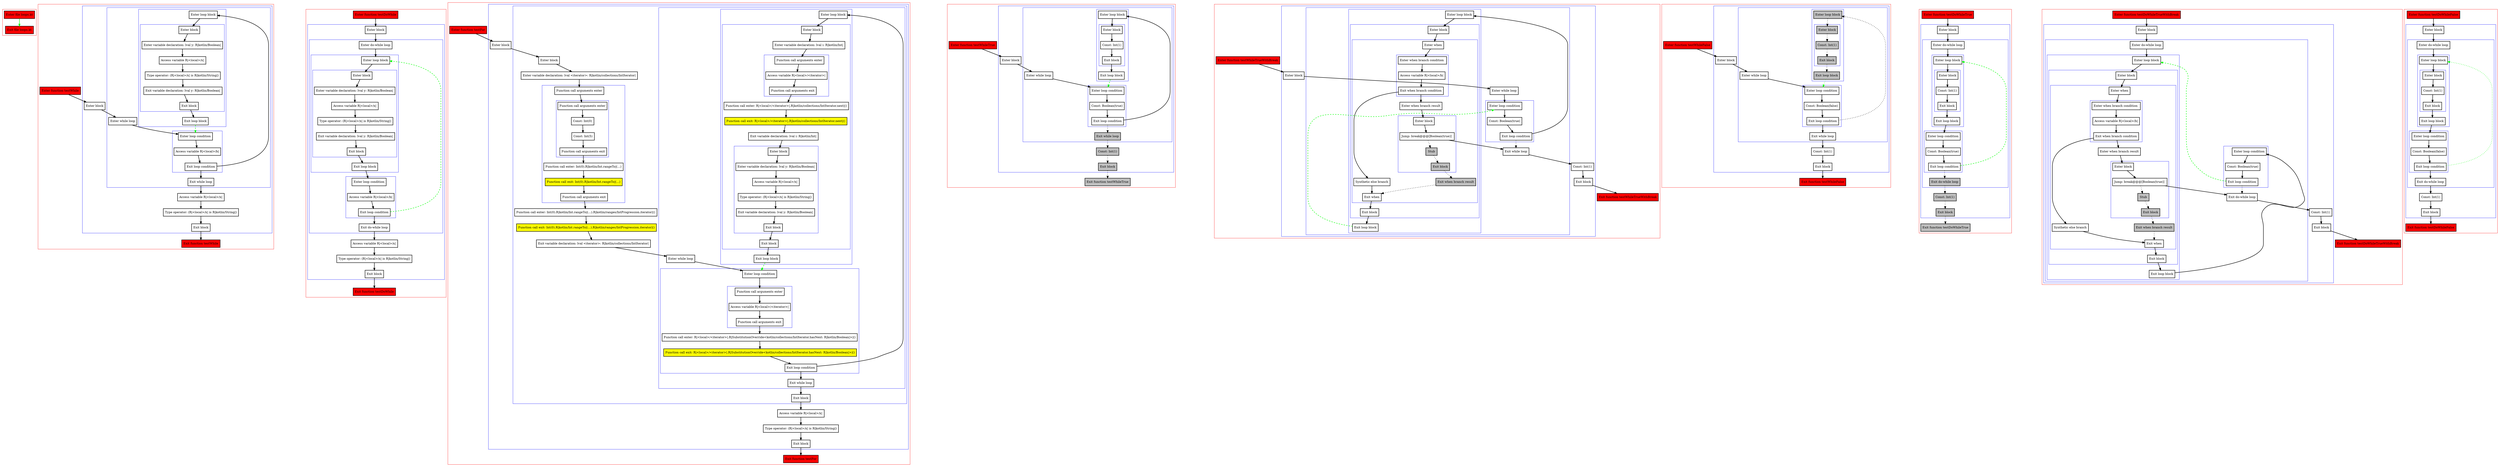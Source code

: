 digraph loops_kt {
    graph [nodesep=3]
    node [shape=box penwidth=2]
    edge [penwidth=2]

    subgraph cluster_0 {
        color=red
        0 [label="Enter file loops.kt" style="filled" fillcolor=red];
        1 [label="Exit file loops.kt" style="filled" fillcolor=red];
    }
    0 -> {1} [color=green];

    subgraph cluster_1 {
        color=red
        2 [label="Enter function testWhile" style="filled" fillcolor=red];
        subgraph cluster_2 {
            color=blue
            3 [label="Enter block"];
            subgraph cluster_3 {
                color=blue
                4 [label="Enter while loop"];
                subgraph cluster_4 {
                    color=blue
                    5 [label="Enter loop condition"];
                    6 [label="Access variable R|<local>/b|"];
                    7 [label="Exit loop condition"];
                }
                subgraph cluster_5 {
                    color=blue
                    8 [label="Enter loop block"];
                    subgraph cluster_6 {
                        color=blue
                        9 [label="Enter block"];
                        10 [label="Enter variable declaration: lval y: R|kotlin/Boolean|"];
                        11 [label="Access variable R|<local>/x|"];
                        12 [label="Type operator: (R|<local>/x| is R|kotlin/String|)"];
                        13 [label="Exit variable declaration: lval y: R|kotlin/Boolean|"];
                        14 [label="Exit block"];
                    }
                    15 [label="Exit loop block"];
                }
                16 [label="Exit while loop"];
            }
            17 [label="Access variable R|<local>/x|"];
            18 [label="Type operator: (R|<local>/x| is R|kotlin/String|)"];
            19 [label="Exit block"];
        }
        20 [label="Exit function testWhile" style="filled" fillcolor=red];
    }
    2 -> {3};
    3 -> {4};
    4 -> {5};
    5 -> {6};
    6 -> {7};
    7 -> {8 16};
    8 -> {9};
    9 -> {10};
    10 -> {11};
    11 -> {12};
    12 -> {13};
    13 -> {14};
    14 -> {15};
    15 -> {5} [color=green style=dashed];
    16 -> {17};
    17 -> {18};
    18 -> {19};
    19 -> {20};

    subgraph cluster_7 {
        color=red
        21 [label="Enter function testDoWhile" style="filled" fillcolor=red];
        subgraph cluster_8 {
            color=blue
            22 [label="Enter block"];
            subgraph cluster_9 {
                color=blue
                23 [label="Enter do-while loop"];
                subgraph cluster_10 {
                    color=blue
                    24 [label="Enter loop block"];
                    subgraph cluster_11 {
                        color=blue
                        25 [label="Enter block"];
                        26 [label="Enter variable declaration: lval y: R|kotlin/Boolean|"];
                        27 [label="Access variable R|<local>/x|"];
                        28 [label="Type operator: (R|<local>/x| is R|kotlin/String|)"];
                        29 [label="Exit variable declaration: lval y: R|kotlin/Boolean|"];
                        30 [label="Exit block"];
                    }
                    31 [label="Exit loop block"];
                }
                subgraph cluster_12 {
                    color=blue
                    32 [label="Enter loop condition"];
                    33 [label="Access variable R|<local>/b|"];
                    34 [label="Exit loop condition"];
                }
                35 [label="Exit do-while loop"];
            }
            36 [label="Access variable R|<local>/x|"];
            37 [label="Type operator: (R|<local>/x| is R|kotlin/String|)"];
            38 [label="Exit block"];
        }
        39 [label="Exit function testDoWhile" style="filled" fillcolor=red];
    }
    21 -> {22};
    22 -> {23};
    23 -> {24};
    24 -> {25};
    25 -> {26};
    26 -> {27};
    27 -> {28};
    28 -> {29};
    29 -> {30};
    30 -> {31};
    31 -> {32};
    32 -> {33};
    33 -> {34};
    34 -> {35};
    34 -> {24} [color=green style=dashed];
    35 -> {36};
    36 -> {37};
    37 -> {38};
    38 -> {39};

    subgraph cluster_13 {
        color=red
        40 [label="Enter function testFor" style="filled" fillcolor=red];
        subgraph cluster_14 {
            color=blue
            41 [label="Enter block"];
            subgraph cluster_15 {
                color=blue
                42 [label="Enter block"];
                43 [label="Enter variable declaration: lval <iterator>: R|kotlin/collections/IntIterator|"];
                subgraph cluster_16 {
                    color=blue
                    44 [label="Function call arguments enter"];
                    subgraph cluster_17 {
                        color=blue
                        45 [label="Function call arguments enter"];
                        46 [label="Const: Int(0)"];
                        47 [label="Const: Int(5)"];
                        48 [label="Function call arguments exit"];
                    }
                    49 [label="Function call enter: Int(0).R|kotlin/Int.rangeTo|(...)"];
                    50 [label="Function call exit: Int(0).R|kotlin/Int.rangeTo|(...)" style="filled" fillcolor=yellow];
                    51 [label="Function call arguments exit"];
                }
                52 [label="Function call enter: Int(0).R|kotlin/Int.rangeTo|(...).R|kotlin/ranges/IntProgression.iterator|()"];
                53 [label="Function call exit: Int(0).R|kotlin/Int.rangeTo|(...).R|kotlin/ranges/IntProgression.iterator|()" style="filled" fillcolor=yellow];
                54 [label="Exit variable declaration: lval <iterator>: R|kotlin/collections/IntIterator|"];
                subgraph cluster_18 {
                    color=blue
                    55 [label="Enter while loop"];
                    subgraph cluster_19 {
                        color=blue
                        56 [label="Enter loop condition"];
                        subgraph cluster_20 {
                            color=blue
                            57 [label="Function call arguments enter"];
                            58 [label="Access variable R|<local>/<iterator>|"];
                            59 [label="Function call arguments exit"];
                        }
                        60 [label="Function call enter: R|<local>/<iterator>|.R|SubstitutionOverride<kotlin/collections/IntIterator.hasNext: R|kotlin/Boolean|>|()"];
                        61 [label="Function call exit: R|<local>/<iterator>|.R|SubstitutionOverride<kotlin/collections/IntIterator.hasNext: R|kotlin/Boolean|>|()" style="filled" fillcolor=yellow];
                        62 [label="Exit loop condition"];
                    }
                    subgraph cluster_21 {
                        color=blue
                        63 [label="Enter loop block"];
                        subgraph cluster_22 {
                            color=blue
                            64 [label="Enter block"];
                            65 [label="Enter variable declaration: lval i: R|kotlin/Int|"];
                            subgraph cluster_23 {
                                color=blue
                                66 [label="Function call arguments enter"];
                                67 [label="Access variable R|<local>/<iterator>|"];
                                68 [label="Function call arguments exit"];
                            }
                            69 [label="Function call enter: R|<local>/<iterator>|.R|kotlin/collections/IntIterator.next|()"];
                            70 [label="Function call exit: R|<local>/<iterator>|.R|kotlin/collections/IntIterator.next|()" style="filled" fillcolor=yellow];
                            71 [label="Exit variable declaration: lval i: R|kotlin/Int|"];
                            subgraph cluster_24 {
                                color=blue
                                72 [label="Enter block"];
                                73 [label="Enter variable declaration: lval y: R|kotlin/Boolean|"];
                                74 [label="Access variable R|<local>/x|"];
                                75 [label="Type operator: (R|<local>/x| is R|kotlin/String|)"];
                                76 [label="Exit variable declaration: lval y: R|kotlin/Boolean|"];
                                77 [label="Exit block"];
                            }
                            78 [label="Exit block"];
                        }
                        79 [label="Exit loop block"];
                    }
                    80 [label="Exit while loop"];
                }
                81 [label="Exit block"];
            }
            82 [label="Access variable R|<local>/x|"];
            83 [label="Type operator: (R|<local>/x| is R|kotlin/String|)"];
            84 [label="Exit block"];
        }
        85 [label="Exit function testFor" style="filled" fillcolor=red];
    }
    40 -> {41};
    41 -> {42};
    42 -> {43};
    43 -> {44};
    44 -> {45};
    45 -> {46};
    46 -> {47};
    47 -> {48};
    48 -> {49};
    49 -> {50};
    50 -> {51};
    51 -> {52};
    52 -> {53};
    53 -> {54};
    54 -> {55};
    55 -> {56};
    56 -> {57};
    57 -> {58};
    58 -> {59};
    59 -> {60};
    60 -> {61};
    61 -> {62};
    62 -> {63 80};
    63 -> {64};
    64 -> {65};
    65 -> {66};
    66 -> {67};
    67 -> {68};
    68 -> {69};
    69 -> {70};
    70 -> {71};
    71 -> {72};
    72 -> {73};
    73 -> {74};
    74 -> {75};
    75 -> {76};
    76 -> {77};
    77 -> {78};
    78 -> {79};
    79 -> {56} [color=green style=dashed];
    80 -> {81};
    81 -> {82};
    82 -> {83};
    83 -> {84};
    84 -> {85};

    subgraph cluster_25 {
        color=red
        86 [label="Enter function testWhileTrue" style="filled" fillcolor=red];
        subgraph cluster_26 {
            color=blue
            87 [label="Enter block"];
            subgraph cluster_27 {
                color=blue
                88 [label="Enter while loop"];
                subgraph cluster_28 {
                    color=blue
                    89 [label="Enter loop condition"];
                    90 [label="Const: Boolean(true)"];
                    91 [label="Exit loop condition"];
                }
                subgraph cluster_29 {
                    color=blue
                    92 [label="Enter loop block"];
                    subgraph cluster_30 {
                        color=blue
                        93 [label="Enter block"];
                        94 [label="Const: Int(1)"];
                        95 [label="Exit block"];
                    }
                    96 [label="Exit loop block"];
                }
                97 [label="Exit while loop" style="filled" fillcolor=gray];
            }
            98 [label="Const: Int(1)" style="filled" fillcolor=gray];
            99 [label="Exit block" style="filled" fillcolor=gray];
        }
        100 [label="Exit function testWhileTrue" style="filled" fillcolor=gray];
    }
    86 -> {87};
    87 -> {88};
    88 -> {89};
    89 -> {90};
    90 -> {91};
    91 -> {92};
    91 -> {97} [style=dotted];
    92 -> {93};
    93 -> {94};
    94 -> {95};
    95 -> {96};
    96 -> {89} [color=green style=dashed];
    97 -> {98} [style=dotted];
    98 -> {99} [style=dotted];
    99 -> {100} [style=dotted];

    subgraph cluster_31 {
        color=red
        101 [label="Enter function testWhileTrueWithBreak" style="filled" fillcolor=red];
        subgraph cluster_32 {
            color=blue
            102 [label="Enter block"];
            subgraph cluster_33 {
                color=blue
                103 [label="Enter while loop"];
                subgraph cluster_34 {
                    color=blue
                    104 [label="Enter loop condition"];
                    105 [label="Const: Boolean(true)"];
                    106 [label="Exit loop condition"];
                }
                subgraph cluster_35 {
                    color=blue
                    107 [label="Enter loop block"];
                    subgraph cluster_36 {
                        color=blue
                        108 [label="Enter block"];
                        subgraph cluster_37 {
                            color=blue
                            109 [label="Enter when"];
                            subgraph cluster_38 {
                                color=blue
                                110 [label="Enter when branch condition "];
                                111 [label="Access variable R|<local>/b|"];
                                112 [label="Exit when branch condition"];
                            }
                            113 [label="Synthetic else branch"];
                            114 [label="Enter when branch result"];
                            subgraph cluster_39 {
                                color=blue
                                115 [label="Enter block"];
                                116 [label="Jump: break@@@[Boolean(true)] "];
                                117 [label="Stub" style="filled" fillcolor=gray];
                                118 [label="Exit block" style="filled" fillcolor=gray];
                            }
                            119 [label="Exit when branch result" style="filled" fillcolor=gray];
                            120 [label="Exit when"];
                        }
                        121 [label="Exit block"];
                    }
                    122 [label="Exit loop block"];
                }
                123 [label="Exit while loop"];
            }
            124 [label="Const: Int(1)"];
            125 [label="Exit block"];
        }
        126 [label="Exit function testWhileTrueWithBreak" style="filled" fillcolor=red];
    }
    101 -> {102};
    102 -> {103};
    103 -> {104};
    104 -> {105};
    105 -> {106};
    106 -> {107};
    106 -> {123} [style=dotted];
    107 -> {108};
    108 -> {109};
    109 -> {110};
    110 -> {111};
    111 -> {112};
    112 -> {113 114};
    113 -> {120};
    114 -> {115};
    115 -> {116};
    116 -> {123};
    116 -> {117} [style=dotted];
    117 -> {118} [style=dotted];
    118 -> {119} [style=dotted];
    119 -> {120} [style=dotted];
    120 -> {121};
    121 -> {122};
    122 -> {104} [color=green style=dashed];
    123 -> {124};
    124 -> {125};
    125 -> {126};

    subgraph cluster_40 {
        color=red
        127 [label="Enter function testWhileFalse" style="filled" fillcolor=red];
        subgraph cluster_41 {
            color=blue
            128 [label="Enter block"];
            subgraph cluster_42 {
                color=blue
                129 [label="Enter while loop"];
                subgraph cluster_43 {
                    color=blue
                    130 [label="Enter loop condition"];
                    131 [label="Const: Boolean(false)"];
                    132 [label="Exit loop condition"];
                }
                subgraph cluster_44 {
                    color=blue
                    133 [label="Enter loop block" style="filled" fillcolor=gray];
                    subgraph cluster_45 {
                        color=blue
                        134 [label="Enter block" style="filled" fillcolor=gray];
                        135 [label="Const: Int(1)" style="filled" fillcolor=gray];
                        136 [label="Exit block" style="filled" fillcolor=gray];
                    }
                    137 [label="Exit loop block" style="filled" fillcolor=gray];
                }
                138 [label="Exit while loop"];
            }
            139 [label="Const: Int(1)"];
            140 [label="Exit block"];
        }
        141 [label="Exit function testWhileFalse" style="filled" fillcolor=red];
    }
    127 -> {128};
    128 -> {129};
    129 -> {130};
    130 -> {131};
    131 -> {132};
    132 -> {138};
    132 -> {133} [style=dotted];
    133 -> {134} [style=dotted];
    134 -> {135} [style=dotted];
    135 -> {136} [style=dotted];
    136 -> {137} [style=dotted];
    137 -> {130} [color=green style=dotted];
    138 -> {139};
    139 -> {140};
    140 -> {141};

    subgraph cluster_46 {
        color=red
        142 [label="Enter function testDoWhileTrue" style="filled" fillcolor=red];
        subgraph cluster_47 {
            color=blue
            143 [label="Enter block"];
            subgraph cluster_48 {
                color=blue
                144 [label="Enter do-while loop"];
                subgraph cluster_49 {
                    color=blue
                    145 [label="Enter loop block"];
                    subgraph cluster_50 {
                        color=blue
                        146 [label="Enter block"];
                        147 [label="Const: Int(1)"];
                        148 [label="Exit block"];
                    }
                    149 [label="Exit loop block"];
                }
                subgraph cluster_51 {
                    color=blue
                    150 [label="Enter loop condition"];
                    151 [label="Const: Boolean(true)"];
                    152 [label="Exit loop condition"];
                }
                153 [label="Exit do-while loop" style="filled" fillcolor=gray];
            }
            154 [label="Const: Int(1)" style="filled" fillcolor=gray];
            155 [label="Exit block" style="filled" fillcolor=gray];
        }
        156 [label="Exit function testDoWhileTrue" style="filled" fillcolor=gray];
    }
    142 -> {143};
    143 -> {144};
    144 -> {145};
    145 -> {146};
    146 -> {147};
    147 -> {148};
    148 -> {149};
    149 -> {150};
    150 -> {151};
    151 -> {152};
    152 -> {145} [color=green style=dashed];
    152 -> {153} [style=dotted];
    153 -> {154} [style=dotted];
    154 -> {155} [style=dotted];
    155 -> {156} [style=dotted];

    subgraph cluster_52 {
        color=red
        157 [label="Enter function testDoWhileTrueWithBreak" style="filled" fillcolor=red];
        subgraph cluster_53 {
            color=blue
            158 [label="Enter block"];
            subgraph cluster_54 {
                color=blue
                159 [label="Enter do-while loop"];
                subgraph cluster_55 {
                    color=blue
                    160 [label="Enter loop block"];
                    subgraph cluster_56 {
                        color=blue
                        161 [label="Enter block"];
                        subgraph cluster_57 {
                            color=blue
                            162 [label="Enter when"];
                            subgraph cluster_58 {
                                color=blue
                                163 [label="Enter when branch condition "];
                                164 [label="Access variable R|<local>/b|"];
                                165 [label="Exit when branch condition"];
                            }
                            166 [label="Synthetic else branch"];
                            167 [label="Enter when branch result"];
                            subgraph cluster_59 {
                                color=blue
                                168 [label="Enter block"];
                                169 [label="Jump: break@@@[Boolean(true)] "];
                                170 [label="Stub" style="filled" fillcolor=gray];
                                171 [label="Exit block" style="filled" fillcolor=gray];
                            }
                            172 [label="Exit when branch result" style="filled" fillcolor=gray];
                            173 [label="Exit when"];
                        }
                        174 [label="Exit block"];
                    }
                    175 [label="Exit loop block"];
                }
                subgraph cluster_60 {
                    color=blue
                    176 [label="Enter loop condition"];
                    177 [label="Const: Boolean(true)"];
                    178 [label="Exit loop condition"];
                }
                179 [label="Exit do-while loop"];
            }
            180 [label="Const: Int(1)"];
            181 [label="Exit block"];
        }
        182 [label="Exit function testDoWhileTrueWithBreak" style="filled" fillcolor=red];
    }
    157 -> {158};
    158 -> {159};
    159 -> {160};
    160 -> {161};
    161 -> {162};
    162 -> {163};
    163 -> {164};
    164 -> {165};
    165 -> {166 167};
    166 -> {173};
    167 -> {168};
    168 -> {169};
    169 -> {179};
    169 -> {170} [style=dotted];
    170 -> {171} [style=dotted];
    171 -> {172} [style=dotted];
    172 -> {173} [style=dotted];
    173 -> {174};
    174 -> {175};
    175 -> {176};
    176 -> {177};
    177 -> {178};
    178 -> {160} [color=green style=dashed];
    178 -> {179} [style=dotted];
    179 -> {180};
    180 -> {181};
    181 -> {182};

    subgraph cluster_61 {
        color=red
        183 [label="Enter function testDoWhileFalse" style="filled" fillcolor=red];
        subgraph cluster_62 {
            color=blue
            184 [label="Enter block"];
            subgraph cluster_63 {
                color=blue
                185 [label="Enter do-while loop"];
                subgraph cluster_64 {
                    color=blue
                    186 [label="Enter loop block"];
                    subgraph cluster_65 {
                        color=blue
                        187 [label="Enter block"];
                        188 [label="Const: Int(1)"];
                        189 [label="Exit block"];
                    }
                    190 [label="Exit loop block"];
                }
                subgraph cluster_66 {
                    color=blue
                    191 [label="Enter loop condition"];
                    192 [label="Const: Boolean(false)"];
                    193 [label="Exit loop condition"];
                }
                194 [label="Exit do-while loop"];
            }
            195 [label="Const: Int(1)"];
            196 [label="Exit block"];
        }
        197 [label="Exit function testDoWhileFalse" style="filled" fillcolor=red];
    }
    183 -> {184};
    184 -> {185};
    185 -> {186};
    186 -> {187};
    187 -> {188};
    188 -> {189};
    189 -> {190};
    190 -> {191};
    191 -> {192};
    192 -> {193};
    193 -> {194};
    193 -> {186} [color=green style=dotted];
    194 -> {195};
    195 -> {196};
    196 -> {197};

}
